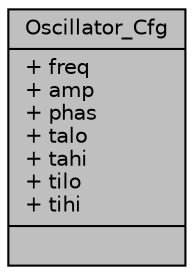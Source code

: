 digraph "Oscillator_Cfg"
{
  edge [fontname="Helvetica",fontsize="10",labelfontname="Helvetica",labelfontsize="10"];
  node [fontname="Helvetica",fontsize="10",shape=record];
  Node1 [label="{Oscillator_Cfg\n|+ freq\l+ amp\l+ phas\l+ talo\l+ tahi\l+ tilo\l+ tihi\l|}",height=0.2,width=0.4,color="black", fillcolor="grey75", style="filled", fontcolor="black"];
}
